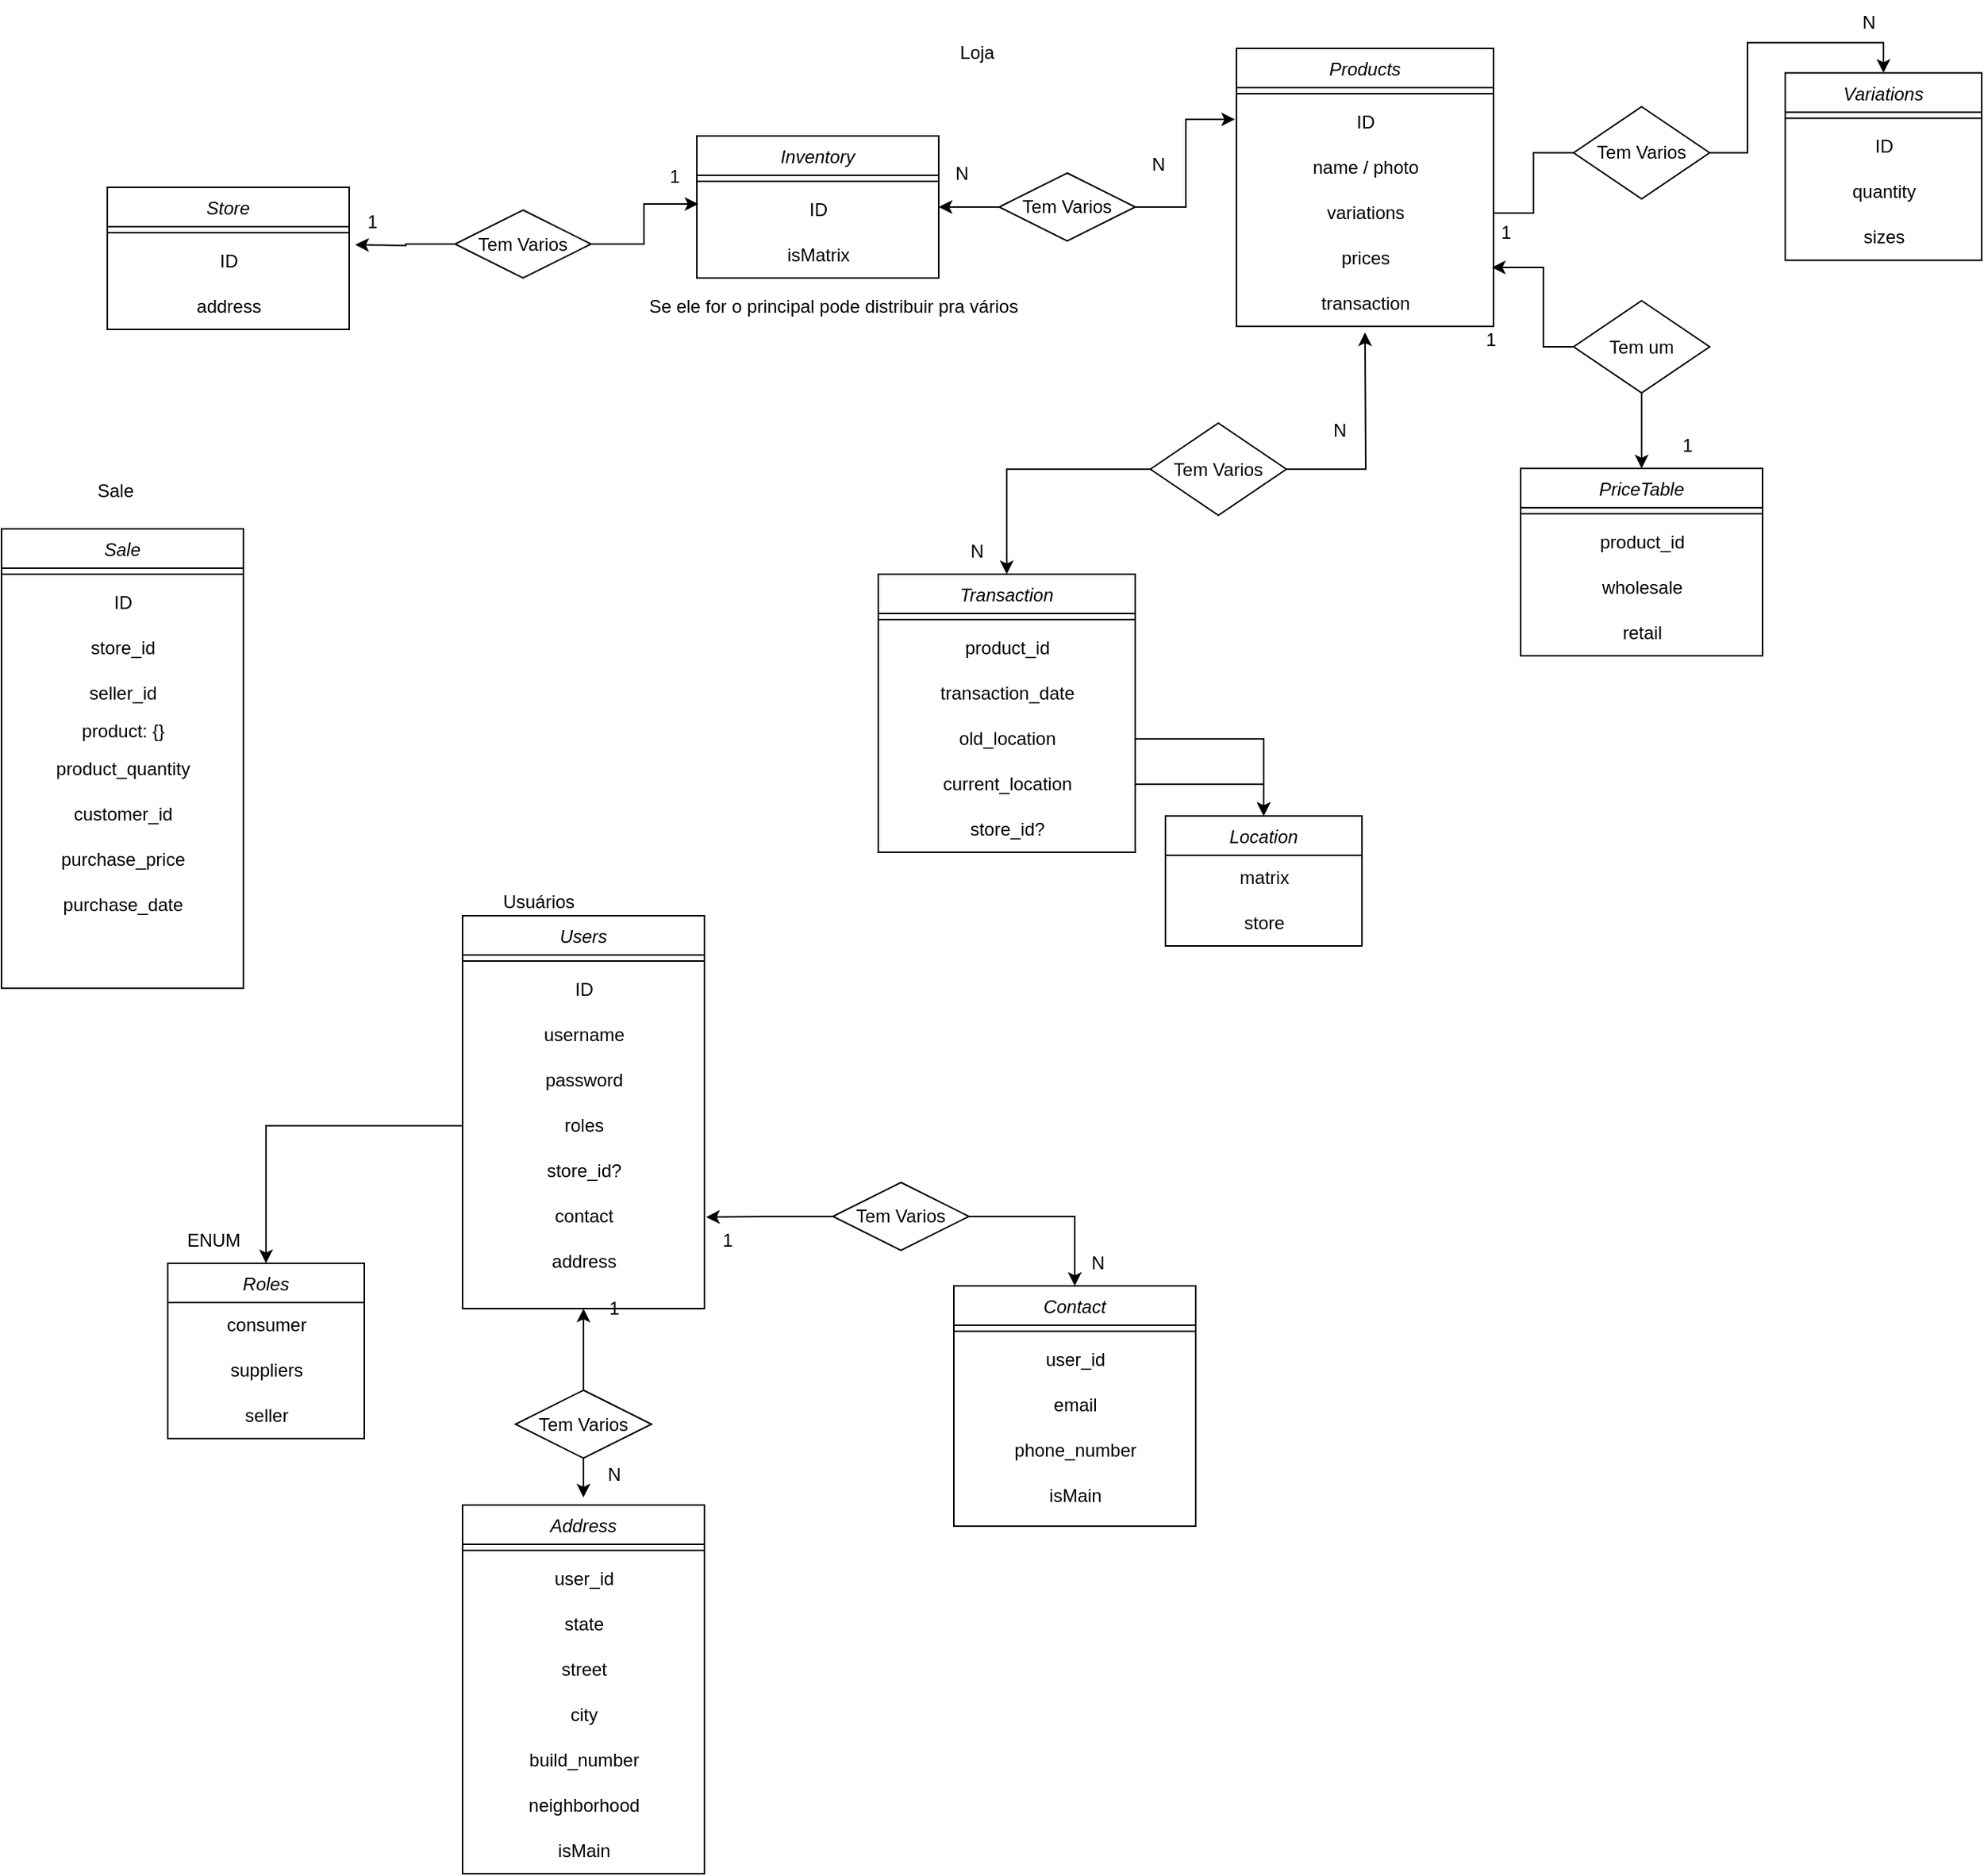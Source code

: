 <mxfile>
    <diagram id="C5RBs43oDa-KdzZeNtuy" name="Page-1">
        <mxGraphModel dx="2201" dy="1940" grid="1" gridSize="10" guides="1" tooltips="1" connect="1" arrows="1" fold="1" page="1" pageScale="1" pageWidth="827" pageHeight="1169" math="0" shadow="0">
            <root>
                <mxCell id="WIyWlLk6GJQsqaUBKTNV-0"/>
                <mxCell id="WIyWlLk6GJQsqaUBKTNV-1" parent="WIyWlLk6GJQsqaUBKTNV-0"/>
                <mxCell id="zkfFHV4jXpPFQw0GAbJ--0" value="Inventory" style="swimlane;fontStyle=2;align=center;verticalAlign=top;childLayout=stackLayout;horizontal=1;startSize=26;horizontalStack=0;resizeParent=1;resizeLast=0;collapsible=1;marginBottom=0;rounded=0;shadow=0;strokeWidth=1;" parent="WIyWlLk6GJQsqaUBKTNV-1" vertex="1">
                    <mxGeometry x="10" y="10" width="160" height="94" as="geometry">
                        <mxRectangle x="230" y="140" width="160" height="26" as="alternateBounds"/>
                    </mxGeometry>
                </mxCell>
                <mxCell id="zkfFHV4jXpPFQw0GAbJ--4" value="" style="line;html=1;strokeWidth=1;align=left;verticalAlign=middle;spacingTop=-1;spacingLeft=3;spacingRight=3;rotatable=0;labelPosition=right;points=[];portConstraint=eastwest;" parent="zkfFHV4jXpPFQw0GAbJ--0" vertex="1">
                    <mxGeometry y="26" width="160" height="8" as="geometry"/>
                </mxCell>
                <mxCell id="y4ZcWmP_9i4Qwm3ODVSD-3" value="ID" style="text;html=1;align=center;verticalAlign=middle;resizable=0;points=[];autosize=1;strokeColor=none;fillColor=none;" parent="zkfFHV4jXpPFQw0GAbJ--0" vertex="1">
                    <mxGeometry y="34" width="160" height="30" as="geometry"/>
                </mxCell>
                <mxCell id="y4ZcWmP_9i4Qwm3ODVSD-5" value="isMatrix" style="text;html=1;align=center;verticalAlign=middle;resizable=0;points=[];autosize=1;strokeColor=none;fillColor=none;" parent="zkfFHV4jXpPFQw0GAbJ--0" vertex="1">
                    <mxGeometry y="64" width="160" height="30" as="geometry"/>
                </mxCell>
                <mxCell id="y4ZcWmP_9i4Qwm3ODVSD-25" style="edgeStyle=orthogonalEdgeStyle;rounded=0;orthogonalLoop=1;jettySize=auto;html=1;entryX=1;entryY=0.433;entryDx=0;entryDy=0;entryPerimeter=0;" parent="WIyWlLk6GJQsqaUBKTNV-1" source="y4ZcWmP_9i4Qwm3ODVSD-23" target="y4ZcWmP_9i4Qwm3ODVSD-3" edge="1">
                    <mxGeometry relative="1" as="geometry"/>
                </mxCell>
                <mxCell id="y4ZcWmP_9i4Qwm3ODVSD-31" style="edgeStyle=orthogonalEdgeStyle;rounded=0;orthogonalLoop=1;jettySize=auto;html=1;entryX=-0.006;entryY=0.433;entryDx=0;entryDy=0;entryPerimeter=0;" parent="WIyWlLk6GJQsqaUBKTNV-1" source="y4ZcWmP_9i4Qwm3ODVSD-23" target="y4ZcWmP_9i4Qwm3ODVSD-28" edge="1">
                    <mxGeometry relative="1" as="geometry"/>
                </mxCell>
                <mxCell id="y4ZcWmP_9i4Qwm3ODVSD-23" value="Tem Varios" style="rhombus;whiteSpace=wrap;html=1;" parent="WIyWlLk6GJQsqaUBKTNV-1" vertex="1">
                    <mxGeometry x="210" y="34.5" width="90" height="45" as="geometry"/>
                </mxCell>
                <mxCell id="y4ZcWmP_9i4Qwm3ODVSD-26" value="Products&#10;" style="swimlane;fontStyle=2;align=center;verticalAlign=top;childLayout=stackLayout;horizontal=1;startSize=26;horizontalStack=0;resizeParent=1;resizeLast=0;collapsible=1;marginBottom=0;rounded=0;shadow=0;strokeWidth=1;" parent="WIyWlLk6GJQsqaUBKTNV-1" vertex="1">
                    <mxGeometry x="367" y="-48" width="170" height="184" as="geometry">
                        <mxRectangle x="230" y="140" width="160" height="26" as="alternateBounds"/>
                    </mxGeometry>
                </mxCell>
                <mxCell id="y4ZcWmP_9i4Qwm3ODVSD-27" value="" style="line;html=1;strokeWidth=1;align=left;verticalAlign=middle;spacingTop=-1;spacingLeft=3;spacingRight=3;rotatable=0;labelPosition=right;points=[];portConstraint=eastwest;" parent="y4ZcWmP_9i4Qwm3ODVSD-26" vertex="1">
                    <mxGeometry y="26" width="170" height="8" as="geometry"/>
                </mxCell>
                <mxCell id="y4ZcWmP_9i4Qwm3ODVSD-28" value="ID" style="text;html=1;align=center;verticalAlign=middle;resizable=0;points=[];autosize=1;strokeColor=none;fillColor=none;" parent="y4ZcWmP_9i4Qwm3ODVSD-26" vertex="1">
                    <mxGeometry y="34" width="170" height="30" as="geometry"/>
                </mxCell>
                <mxCell id="y4ZcWmP_9i4Qwm3ODVSD-217" value="name / photo" style="text;html=1;align=center;verticalAlign=middle;resizable=0;points=[];autosize=1;strokeColor=none;fillColor=none;" parent="y4ZcWmP_9i4Qwm3ODVSD-26" vertex="1">
                    <mxGeometry y="64" width="170" height="30" as="geometry"/>
                </mxCell>
                <mxCell id="y4ZcWmP_9i4Qwm3ODVSD-136" value="variations" style="text;html=1;align=center;verticalAlign=middle;resizable=0;points=[];autosize=1;strokeColor=none;fillColor=none;" parent="y4ZcWmP_9i4Qwm3ODVSD-26" vertex="1">
                    <mxGeometry y="94" width="170" height="30" as="geometry"/>
                </mxCell>
                <mxCell id="y4ZcWmP_9i4Qwm3ODVSD-124" value="prices" style="text;html=1;align=center;verticalAlign=middle;resizable=0;points=[];autosize=1;strokeColor=none;fillColor=none;" parent="y4ZcWmP_9i4Qwm3ODVSD-26" vertex="1">
                    <mxGeometry y="124" width="170" height="30" as="geometry"/>
                </mxCell>
                <mxCell id="y4ZcWmP_9i4Qwm3ODVSD-209" value="transaction" style="text;html=1;align=center;verticalAlign=middle;resizable=0;points=[];autosize=1;strokeColor=none;fillColor=none;" parent="y4ZcWmP_9i4Qwm3ODVSD-26" vertex="1">
                    <mxGeometry y="154" width="170" height="30" as="geometry"/>
                </mxCell>
                <mxCell id="y4ZcWmP_9i4Qwm3ODVSD-34" value="N" style="text;html=1;align=center;verticalAlign=middle;resizable=0;points=[];autosize=1;strokeColor=none;fillColor=none;" parent="WIyWlLk6GJQsqaUBKTNV-1" vertex="1">
                    <mxGeometry x="170" y="20" width="30" height="30" as="geometry"/>
                </mxCell>
                <mxCell id="y4ZcWmP_9i4Qwm3ODVSD-35" value="N" style="text;html=1;align=center;verticalAlign=middle;resizable=0;points=[];autosize=1;strokeColor=none;fillColor=none;" parent="WIyWlLk6GJQsqaUBKTNV-1" vertex="1">
                    <mxGeometry x="300" y="14" width="30" height="30" as="geometry"/>
                </mxCell>
                <mxCell id="y4ZcWmP_9i4Qwm3ODVSD-37" value="Users" style="swimlane;fontStyle=2;align=center;verticalAlign=top;childLayout=stackLayout;horizontal=1;startSize=26;horizontalStack=0;resizeParent=1;resizeLast=0;collapsible=1;marginBottom=0;rounded=0;shadow=0;strokeWidth=1;" parent="WIyWlLk6GJQsqaUBKTNV-1" vertex="1">
                    <mxGeometry x="-145" y="526" width="160" height="260" as="geometry">
                        <mxRectangle x="230" y="140" width="160" height="26" as="alternateBounds"/>
                    </mxGeometry>
                </mxCell>
                <mxCell id="y4ZcWmP_9i4Qwm3ODVSD-38" value="" style="line;html=1;strokeWidth=1;align=left;verticalAlign=middle;spacingTop=-1;spacingLeft=3;spacingRight=3;rotatable=0;labelPosition=right;points=[];portConstraint=eastwest;" parent="y4ZcWmP_9i4Qwm3ODVSD-37" vertex="1">
                    <mxGeometry y="26" width="160" height="8" as="geometry"/>
                </mxCell>
                <mxCell id="ZL4ar5tYHBufmJx2ZnEz-0" value="ID" style="text;html=1;align=center;verticalAlign=middle;resizable=0;points=[];autosize=1;strokeColor=none;fillColor=none;" parent="y4ZcWmP_9i4Qwm3ODVSD-37" vertex="1">
                    <mxGeometry y="34" width="160" height="30" as="geometry"/>
                </mxCell>
                <mxCell id="ZL4ar5tYHBufmJx2ZnEz-2" value="username" style="text;html=1;align=center;verticalAlign=middle;resizable=0;points=[];autosize=1;strokeColor=none;fillColor=none;" parent="y4ZcWmP_9i4Qwm3ODVSD-37" vertex="1">
                    <mxGeometry y="64" width="160" height="30" as="geometry"/>
                </mxCell>
                <mxCell id="y4ZcWmP_9i4Qwm3ODVSD-39" value="password" style="text;html=1;align=center;verticalAlign=middle;resizable=0;points=[];autosize=1;strokeColor=none;fillColor=none;" parent="y4ZcWmP_9i4Qwm3ODVSD-37" vertex="1">
                    <mxGeometry y="94" width="160" height="30" as="geometry"/>
                </mxCell>
                <mxCell id="y4ZcWmP_9i4Qwm3ODVSD-40" value="roles" style="text;html=1;align=center;verticalAlign=middle;resizable=0;points=[];autosize=1;strokeColor=none;fillColor=none;" parent="y4ZcWmP_9i4Qwm3ODVSD-37" vertex="1">
                    <mxGeometry y="124" width="160" height="30" as="geometry"/>
                </mxCell>
                <mxCell id="y4ZcWmP_9i4Qwm3ODVSD-105" value="store_id?" style="text;html=1;align=center;verticalAlign=middle;resizable=0;points=[];autosize=1;strokeColor=none;fillColor=none;" parent="y4ZcWmP_9i4Qwm3ODVSD-37" vertex="1">
                    <mxGeometry y="154" width="160" height="30" as="geometry"/>
                </mxCell>
                <mxCell id="y4ZcWmP_9i4Qwm3ODVSD-42" value="contact" style="text;html=1;align=center;verticalAlign=middle;resizable=0;points=[];autosize=1;strokeColor=none;fillColor=none;" parent="y4ZcWmP_9i4Qwm3ODVSD-37" vertex="1">
                    <mxGeometry y="184" width="160" height="30" as="geometry"/>
                </mxCell>
                <mxCell id="y4ZcWmP_9i4Qwm3ODVSD-52" value="address" style="text;html=1;align=center;verticalAlign=middle;resizable=0;points=[];autosize=1;strokeColor=none;fillColor=none;" parent="y4ZcWmP_9i4Qwm3ODVSD-37" vertex="1">
                    <mxGeometry y="214" width="160" height="30" as="geometry"/>
                </mxCell>
                <mxCell id="y4ZcWmP_9i4Qwm3ODVSD-43" value="Roles" style="swimlane;fontStyle=2;align=center;verticalAlign=top;childLayout=stackLayout;horizontal=1;startSize=26;horizontalStack=0;resizeParent=1;resizeLast=0;collapsible=1;marginBottom=0;rounded=0;shadow=0;strokeWidth=1;" parent="WIyWlLk6GJQsqaUBKTNV-1" vertex="1">
                    <mxGeometry x="-340" y="756" width="130" height="116" as="geometry">
                        <mxRectangle x="230" y="140" width="160" height="26" as="alternateBounds"/>
                    </mxGeometry>
                </mxCell>
                <mxCell id="y4ZcWmP_9i4Qwm3ODVSD-46" value="consumer" style="text;html=1;align=center;verticalAlign=middle;resizable=0;points=[];autosize=1;strokeColor=none;fillColor=none;" parent="y4ZcWmP_9i4Qwm3ODVSD-43" vertex="1">
                    <mxGeometry y="26" width="130" height="30" as="geometry"/>
                </mxCell>
                <mxCell id="y4ZcWmP_9i4Qwm3ODVSD-51" value="suppliers" style="text;html=1;align=center;verticalAlign=middle;resizable=0;points=[];autosize=1;strokeColor=none;fillColor=none;" parent="y4ZcWmP_9i4Qwm3ODVSD-43" vertex="1">
                    <mxGeometry y="56" width="130" height="30" as="geometry"/>
                </mxCell>
                <mxCell id="y4ZcWmP_9i4Qwm3ODVSD-47" value="seller" style="text;html=1;align=center;verticalAlign=middle;resizable=0;points=[];autosize=1;strokeColor=none;fillColor=none;" parent="y4ZcWmP_9i4Qwm3ODVSD-43" vertex="1">
                    <mxGeometry y="86" width="130" height="30" as="geometry"/>
                </mxCell>
                <mxCell id="y4ZcWmP_9i4Qwm3ODVSD-48" style="edgeStyle=orthogonalEdgeStyle;rounded=0;orthogonalLoop=1;jettySize=auto;html=1;entryX=0.5;entryY=0;entryDx=0;entryDy=0;" parent="WIyWlLk6GJQsqaUBKTNV-1" source="y4ZcWmP_9i4Qwm3ODVSD-40" target="y4ZcWmP_9i4Qwm3ODVSD-43" edge="1">
                    <mxGeometry relative="1" as="geometry"/>
                </mxCell>
                <mxCell id="y4ZcWmP_9i4Qwm3ODVSD-53" value="Contact" style="swimlane;fontStyle=2;align=center;verticalAlign=top;childLayout=stackLayout;horizontal=1;startSize=26;horizontalStack=0;resizeParent=1;resizeLast=0;collapsible=1;marginBottom=0;rounded=0;shadow=0;strokeWidth=1;" parent="WIyWlLk6GJQsqaUBKTNV-1" vertex="1">
                    <mxGeometry x="180" y="771" width="160" height="159" as="geometry">
                        <mxRectangle x="230" y="140" width="160" height="26" as="alternateBounds"/>
                    </mxGeometry>
                </mxCell>
                <mxCell id="y4ZcWmP_9i4Qwm3ODVSD-54" value="" style="line;html=1;strokeWidth=1;align=left;verticalAlign=middle;spacingTop=-1;spacingLeft=3;spacingRight=3;rotatable=0;labelPosition=right;points=[];portConstraint=eastwest;" parent="y4ZcWmP_9i4Qwm3ODVSD-53" vertex="1">
                    <mxGeometry y="26" width="160" height="8" as="geometry"/>
                </mxCell>
                <mxCell id="ZL4ar5tYHBufmJx2ZnEz-4" value="user_id" style="text;html=1;align=center;verticalAlign=middle;resizable=0;points=[];autosize=1;strokeColor=none;fillColor=none;" parent="y4ZcWmP_9i4Qwm3ODVSD-53" vertex="1">
                    <mxGeometry y="34" width="160" height="30" as="geometry"/>
                </mxCell>
                <mxCell id="y4ZcWmP_9i4Qwm3ODVSD-56" value="email" style="text;html=1;align=center;verticalAlign=middle;resizable=0;points=[];autosize=1;strokeColor=none;fillColor=none;" parent="y4ZcWmP_9i4Qwm3ODVSD-53" vertex="1">
                    <mxGeometry y="64" width="160" height="30" as="geometry"/>
                </mxCell>
                <mxCell id="y4ZcWmP_9i4Qwm3ODVSD-55" value="phone_number" style="text;html=1;align=center;verticalAlign=middle;resizable=0;points=[];autosize=1;strokeColor=none;fillColor=none;" parent="y4ZcWmP_9i4Qwm3ODVSD-53" vertex="1">
                    <mxGeometry y="94" width="160" height="30" as="geometry"/>
                </mxCell>
                <mxCell id="y4ZcWmP_9i4Qwm3ODVSD-112" value="isMain" style="text;html=1;align=center;verticalAlign=middle;resizable=0;points=[];autosize=1;strokeColor=none;fillColor=none;" parent="y4ZcWmP_9i4Qwm3ODVSD-53" vertex="1">
                    <mxGeometry y="124" width="160" height="30" as="geometry"/>
                </mxCell>
                <mxCell id="y4ZcWmP_9i4Qwm3ODVSD-61" style="edgeStyle=orthogonalEdgeStyle;rounded=0;orthogonalLoop=1;jettySize=auto;html=1;entryX=0.5;entryY=0;entryDx=0;entryDy=0;" parent="WIyWlLk6GJQsqaUBKTNV-1" source="y4ZcWmP_9i4Qwm3ODVSD-60" target="y4ZcWmP_9i4Qwm3ODVSD-53" edge="1">
                    <mxGeometry relative="1" as="geometry">
                        <Array as="points">
                            <mxPoint x="260" y="725"/>
                        </Array>
                    </mxGeometry>
                </mxCell>
                <mxCell id="y4ZcWmP_9i4Qwm3ODVSD-65" style="edgeStyle=orthogonalEdgeStyle;rounded=0;orthogonalLoop=1;jettySize=auto;html=1;entryX=1.007;entryY=0.517;entryDx=0;entryDy=0;entryPerimeter=0;" parent="WIyWlLk6GJQsqaUBKTNV-1" source="y4ZcWmP_9i4Qwm3ODVSD-60" target="y4ZcWmP_9i4Qwm3ODVSD-42" edge="1">
                    <mxGeometry relative="1" as="geometry"/>
                </mxCell>
                <mxCell id="y4ZcWmP_9i4Qwm3ODVSD-60" value="Tem Varios" style="rhombus;whiteSpace=wrap;html=1;" parent="WIyWlLk6GJQsqaUBKTNV-1" vertex="1">
                    <mxGeometry x="100" y="702.5" width="90" height="45" as="geometry"/>
                </mxCell>
                <mxCell id="y4ZcWmP_9i4Qwm3ODVSD-62" value="1" style="text;html=1;align=center;verticalAlign=middle;resizable=0;points=[];autosize=1;strokeColor=none;fillColor=none;" parent="WIyWlLk6GJQsqaUBKTNV-1" vertex="1">
                    <mxGeometry x="15" y="726" width="30" height="30" as="geometry"/>
                </mxCell>
                <mxCell id="y4ZcWmP_9i4Qwm3ODVSD-63" value="N" style="text;html=1;align=center;verticalAlign=middle;resizable=0;points=[];autosize=1;strokeColor=none;fillColor=none;" parent="WIyWlLk6GJQsqaUBKTNV-1" vertex="1">
                    <mxGeometry x="260" y="741" width="30" height="30" as="geometry"/>
                </mxCell>
                <mxCell id="y4ZcWmP_9i4Qwm3ODVSD-66" value="Address" style="swimlane;fontStyle=2;align=center;verticalAlign=top;childLayout=stackLayout;horizontal=1;startSize=26;horizontalStack=0;resizeParent=1;resizeLast=0;collapsible=1;marginBottom=0;rounded=0;shadow=0;strokeWidth=1;" parent="WIyWlLk6GJQsqaUBKTNV-1" vertex="1">
                    <mxGeometry x="-145" y="916" width="160" height="244" as="geometry">
                        <mxRectangle x="230" y="140" width="160" height="26" as="alternateBounds"/>
                    </mxGeometry>
                </mxCell>
                <mxCell id="y4ZcWmP_9i4Qwm3ODVSD-67" value="" style="line;html=1;strokeWidth=1;align=left;verticalAlign=middle;spacingTop=-1;spacingLeft=3;spacingRight=3;rotatable=0;labelPosition=right;points=[];portConstraint=eastwest;" parent="y4ZcWmP_9i4Qwm3ODVSD-66" vertex="1">
                    <mxGeometry y="26" width="160" height="8" as="geometry"/>
                </mxCell>
                <mxCell id="ZL4ar5tYHBufmJx2ZnEz-6" value="user_id" style="text;html=1;align=center;verticalAlign=middle;resizable=0;points=[];autosize=1;strokeColor=none;fillColor=none;" parent="y4ZcWmP_9i4Qwm3ODVSD-66" vertex="1">
                    <mxGeometry y="34" width="160" height="30" as="geometry"/>
                </mxCell>
                <mxCell id="y4ZcWmP_9i4Qwm3ODVSD-68" value="state" style="text;html=1;align=center;verticalAlign=middle;resizable=0;points=[];autosize=1;strokeColor=none;fillColor=none;" parent="y4ZcWmP_9i4Qwm3ODVSD-66" vertex="1">
                    <mxGeometry y="64" width="160" height="30" as="geometry"/>
                </mxCell>
                <mxCell id="y4ZcWmP_9i4Qwm3ODVSD-69" value="street" style="text;html=1;align=center;verticalAlign=middle;resizable=0;points=[];autosize=1;strokeColor=none;fillColor=none;" parent="y4ZcWmP_9i4Qwm3ODVSD-66" vertex="1">
                    <mxGeometry y="94" width="160" height="30" as="geometry"/>
                </mxCell>
                <mxCell id="y4ZcWmP_9i4Qwm3ODVSD-101" value="city" style="text;html=1;align=center;verticalAlign=middle;resizable=0;points=[];autosize=1;strokeColor=none;fillColor=none;" parent="y4ZcWmP_9i4Qwm3ODVSD-66" vertex="1">
                    <mxGeometry y="124" width="160" height="30" as="geometry"/>
                </mxCell>
                <mxCell id="y4ZcWmP_9i4Qwm3ODVSD-99" value="build_number" style="text;html=1;align=center;verticalAlign=middle;resizable=0;points=[];autosize=1;strokeColor=none;fillColor=none;" parent="y4ZcWmP_9i4Qwm3ODVSD-66" vertex="1">
                    <mxGeometry y="154" width="160" height="30" as="geometry"/>
                </mxCell>
                <mxCell id="y4ZcWmP_9i4Qwm3ODVSD-100" value="neighborhood" style="text;html=1;align=center;verticalAlign=middle;resizable=0;points=[];autosize=1;strokeColor=none;fillColor=none;" parent="y4ZcWmP_9i4Qwm3ODVSD-66" vertex="1">
                    <mxGeometry y="184" width="160" height="30" as="geometry"/>
                </mxCell>
                <mxCell id="y4ZcWmP_9i4Qwm3ODVSD-113" value="isMain" style="text;html=1;align=center;verticalAlign=middle;resizable=0;points=[];autosize=1;strokeColor=none;fillColor=none;" parent="y4ZcWmP_9i4Qwm3ODVSD-66" vertex="1">
                    <mxGeometry y="214" width="160" height="30" as="geometry"/>
                </mxCell>
                <mxCell id="y4ZcWmP_9i4Qwm3ODVSD-73" style="edgeStyle=orthogonalEdgeStyle;rounded=0;orthogonalLoop=1;jettySize=auto;html=1;exitX=0.5;exitY=1;exitDx=0;exitDy=0;entryX=0.5;entryY=0;entryDx=0;entryDy=0;" parent="WIyWlLk6GJQsqaUBKTNV-1" source="y4ZcWmP_9i4Qwm3ODVSD-71" edge="1">
                    <mxGeometry relative="1" as="geometry">
                        <mxPoint x="-65" y="911" as="targetPoint"/>
                    </mxGeometry>
                </mxCell>
                <mxCell id="y4ZcWmP_9i4Qwm3ODVSD-107" style="edgeStyle=orthogonalEdgeStyle;rounded=0;orthogonalLoop=1;jettySize=auto;html=1;exitX=0.5;exitY=0;exitDx=0;exitDy=0;entryX=0.5;entryY=1;entryDx=0;entryDy=0;" parent="WIyWlLk6GJQsqaUBKTNV-1" source="y4ZcWmP_9i4Qwm3ODVSD-71" target="y4ZcWmP_9i4Qwm3ODVSD-37" edge="1">
                    <mxGeometry relative="1" as="geometry"/>
                </mxCell>
                <mxCell id="y4ZcWmP_9i4Qwm3ODVSD-71" value="Tem Varios" style="rhombus;whiteSpace=wrap;html=1;" parent="WIyWlLk6GJQsqaUBKTNV-1" vertex="1">
                    <mxGeometry x="-110" y="840" width="90" height="45" as="geometry"/>
                </mxCell>
                <mxCell id="y4ZcWmP_9i4Qwm3ODVSD-75" value="ENUM" style="text;html=1;align=center;verticalAlign=middle;resizable=0;points=[];autosize=1;strokeColor=none;fillColor=none;" parent="WIyWlLk6GJQsqaUBKTNV-1" vertex="1">
                    <mxGeometry x="-340" y="726" width="60" height="30" as="geometry"/>
                </mxCell>
                <mxCell id="y4ZcWmP_9i4Qwm3ODVSD-85" value="Store" style="swimlane;fontStyle=2;align=center;verticalAlign=top;childLayout=stackLayout;horizontal=1;startSize=26;horizontalStack=0;resizeParent=1;resizeLast=0;collapsible=1;marginBottom=0;rounded=0;shadow=0;strokeWidth=1;" parent="WIyWlLk6GJQsqaUBKTNV-1" vertex="1">
                    <mxGeometry x="-380" y="44" width="160" height="94" as="geometry">
                        <mxRectangle x="230" y="140" width="160" height="26" as="alternateBounds"/>
                    </mxGeometry>
                </mxCell>
                <mxCell id="y4ZcWmP_9i4Qwm3ODVSD-86" value="" style="line;html=1;strokeWidth=1;align=left;verticalAlign=middle;spacingTop=-1;spacingLeft=3;spacingRight=3;rotatable=0;labelPosition=right;points=[];portConstraint=eastwest;" parent="y4ZcWmP_9i4Qwm3ODVSD-85" vertex="1">
                    <mxGeometry y="26" width="160" height="8" as="geometry"/>
                </mxCell>
                <mxCell id="y4ZcWmP_9i4Qwm3ODVSD-87" value="ID" style="text;html=1;align=center;verticalAlign=middle;resizable=0;points=[];autosize=1;strokeColor=none;fillColor=none;" parent="y4ZcWmP_9i4Qwm3ODVSD-85" vertex="1">
                    <mxGeometry y="34" width="160" height="30" as="geometry"/>
                </mxCell>
                <mxCell id="y4ZcWmP_9i4Qwm3ODVSD-98" value="address" style="text;html=1;align=center;verticalAlign=middle;resizable=0;points=[];autosize=1;strokeColor=none;fillColor=none;" parent="y4ZcWmP_9i4Qwm3ODVSD-85" vertex="1">
                    <mxGeometry y="64" width="160" height="30" as="geometry"/>
                </mxCell>
                <mxCell id="y4ZcWmP_9i4Qwm3ODVSD-91" style="edgeStyle=orthogonalEdgeStyle;rounded=0;orthogonalLoop=1;jettySize=auto;html=1;exitX=1;exitY=0.5;exitDx=0;exitDy=0;entryX=0.006;entryY=0.367;entryDx=0;entryDy=0;entryPerimeter=0;" parent="WIyWlLk6GJQsqaUBKTNV-1" source="y4ZcWmP_9i4Qwm3ODVSD-90" target="y4ZcWmP_9i4Qwm3ODVSD-3" edge="1">
                    <mxGeometry relative="1" as="geometry"/>
                </mxCell>
                <mxCell id="y4ZcWmP_9i4Qwm3ODVSD-94" style="edgeStyle=orthogonalEdgeStyle;rounded=0;orthogonalLoop=1;jettySize=auto;html=1;exitX=0;exitY=0.5;exitDx=0;exitDy=0;entryX=1.025;entryY=-0.067;entryDx=0;entryDy=0;entryPerimeter=0;" parent="WIyWlLk6GJQsqaUBKTNV-1" source="y4ZcWmP_9i4Qwm3ODVSD-90" edge="1">
                    <mxGeometry relative="1" as="geometry">
                        <mxPoint x="-216" y="81.99" as="targetPoint"/>
                    </mxGeometry>
                </mxCell>
                <mxCell id="y4ZcWmP_9i4Qwm3ODVSD-90" value="Tem Varios" style="rhombus;whiteSpace=wrap;html=1;" parent="WIyWlLk6GJQsqaUBKTNV-1" vertex="1">
                    <mxGeometry x="-150" y="59" width="90" height="45" as="geometry"/>
                </mxCell>
                <mxCell id="y4ZcWmP_9i4Qwm3ODVSD-95" value="1" style="text;html=1;align=center;verticalAlign=middle;resizable=0;points=[];autosize=1;strokeColor=none;fillColor=none;" parent="WIyWlLk6GJQsqaUBKTNV-1" vertex="1">
                    <mxGeometry x="-220" y="51.5" width="30" height="30" as="geometry"/>
                </mxCell>
                <mxCell id="y4ZcWmP_9i4Qwm3ODVSD-96" value="1" style="text;html=1;align=center;verticalAlign=middle;resizable=0;points=[];autosize=1;strokeColor=none;fillColor=none;" parent="WIyWlLk6GJQsqaUBKTNV-1" vertex="1">
                    <mxGeometry x="-20" y="21.5" width="30" height="30" as="geometry"/>
                </mxCell>
                <mxCell id="y4ZcWmP_9i4Qwm3ODVSD-102" value="N" style="text;html=1;align=center;verticalAlign=middle;resizable=0;points=[];autosize=1;strokeColor=none;fillColor=none;" parent="WIyWlLk6GJQsqaUBKTNV-1" vertex="1">
                    <mxGeometry x="-60" y="881" width="30" height="30" as="geometry"/>
                </mxCell>
                <mxCell id="y4ZcWmP_9i4Qwm3ODVSD-103" value="1" style="text;html=1;align=center;verticalAlign=middle;resizable=0;points=[];autosize=1;strokeColor=none;fillColor=none;" parent="WIyWlLk6GJQsqaUBKTNV-1" vertex="1">
                    <mxGeometry x="-60" y="771" width="30" height="30" as="geometry"/>
                </mxCell>
                <mxCell id="y4ZcWmP_9i4Qwm3ODVSD-104" value="Se ele for o principal pode distribuir pra vários" style="text;html=1;align=center;verticalAlign=middle;resizable=0;points=[];autosize=1;strokeColor=none;fillColor=none;" parent="WIyWlLk6GJQsqaUBKTNV-1" vertex="1">
                    <mxGeometry x="-35" y="108" width="270" height="30" as="geometry"/>
                </mxCell>
                <mxCell id="y4ZcWmP_9i4Qwm3ODVSD-114" value="PriceTable" style="swimlane;fontStyle=2;align=center;verticalAlign=top;childLayout=stackLayout;horizontal=1;startSize=26;horizontalStack=0;resizeParent=1;resizeLast=0;collapsible=1;marginBottom=0;rounded=0;shadow=0;strokeWidth=1;" parent="WIyWlLk6GJQsqaUBKTNV-1" vertex="1">
                    <mxGeometry x="555" y="230" width="160" height="124" as="geometry">
                        <mxRectangle x="230" y="140" width="160" height="26" as="alternateBounds"/>
                    </mxGeometry>
                </mxCell>
                <mxCell id="y4ZcWmP_9i4Qwm3ODVSD-115" value="" style="line;html=1;strokeWidth=1;align=left;verticalAlign=middle;spacingTop=-1;spacingLeft=3;spacingRight=3;rotatable=0;labelPosition=right;points=[];portConstraint=eastwest;" parent="y4ZcWmP_9i4Qwm3ODVSD-114" vertex="1">
                    <mxGeometry y="26" width="160" height="8" as="geometry"/>
                </mxCell>
                <mxCell id="y4ZcWmP_9i4Qwm3ODVSD-116" value="product_id" style="text;html=1;align=center;verticalAlign=middle;resizable=0;points=[];autosize=1;strokeColor=none;fillColor=none;" parent="y4ZcWmP_9i4Qwm3ODVSD-114" vertex="1">
                    <mxGeometry y="34" width="160" height="30" as="geometry"/>
                </mxCell>
                <mxCell id="y4ZcWmP_9i4Qwm3ODVSD-117" value="wholesale" style="text;html=1;align=center;verticalAlign=middle;resizable=0;points=[];autosize=1;strokeColor=none;fillColor=none;" parent="y4ZcWmP_9i4Qwm3ODVSD-114" vertex="1">
                    <mxGeometry y="64" width="160" height="30" as="geometry"/>
                </mxCell>
                <mxCell id="y4ZcWmP_9i4Qwm3ODVSD-118" value="retail" style="text;html=1;align=center;verticalAlign=middle;resizable=0;points=[];autosize=1;strokeColor=none;fillColor=none;" parent="y4ZcWmP_9i4Qwm3ODVSD-114" vertex="1">
                    <mxGeometry y="94" width="160" height="30" as="geometry"/>
                </mxCell>
                <mxCell id="y4ZcWmP_9i4Qwm3ODVSD-128" style="edgeStyle=orthogonalEdgeStyle;rounded=0;orthogonalLoop=1;jettySize=auto;html=1;exitX=0;exitY=0.5;exitDx=0;exitDy=0;entryX=0.994;entryY=0.7;entryDx=0;entryDy=0;entryPerimeter=0;startArrow=none;startFill=0;endArrow=classic;endFill=1;" parent="WIyWlLk6GJQsqaUBKTNV-1" source="y4ZcWmP_9i4Qwm3ODVSD-125" target="y4ZcWmP_9i4Qwm3ODVSD-124" edge="1">
                    <mxGeometry relative="1" as="geometry">
                        <Array as="points">
                            <mxPoint x="570" y="150"/>
                            <mxPoint x="570" y="97"/>
                        </Array>
                    </mxGeometry>
                </mxCell>
                <mxCell id="y4ZcWmP_9i4Qwm3ODVSD-129" style="edgeStyle=orthogonalEdgeStyle;rounded=0;orthogonalLoop=1;jettySize=auto;html=1;exitX=0.5;exitY=1;exitDx=0;exitDy=0;entryX=0.5;entryY=0;entryDx=0;entryDy=0;startArrow=none;startFill=0;endArrow=classic;endFill=1;" parent="WIyWlLk6GJQsqaUBKTNV-1" source="y4ZcWmP_9i4Qwm3ODVSD-125" target="y4ZcWmP_9i4Qwm3ODVSD-114" edge="1">
                    <mxGeometry relative="1" as="geometry"/>
                </mxCell>
                <mxCell id="y4ZcWmP_9i4Qwm3ODVSD-125" value="Tem um" style="rhombus;whiteSpace=wrap;html=1;" parent="WIyWlLk6GJQsqaUBKTNV-1" vertex="1">
                    <mxGeometry x="590" y="119" width="90" height="61" as="geometry"/>
                </mxCell>
                <mxCell id="y4ZcWmP_9i4Qwm3ODVSD-130" value="1" style="text;html=1;align=center;verticalAlign=middle;resizable=0;points=[];autosize=1;strokeColor=none;fillColor=none;" parent="WIyWlLk6GJQsqaUBKTNV-1" vertex="1">
                    <mxGeometry x="520" y="130" width="30" height="30" as="geometry"/>
                </mxCell>
                <mxCell id="y4ZcWmP_9i4Qwm3ODVSD-131" value="1" style="text;html=1;align=center;verticalAlign=middle;resizable=0;points=[];autosize=1;strokeColor=none;fillColor=none;" parent="WIyWlLk6GJQsqaUBKTNV-1" vertex="1">
                    <mxGeometry x="650" y="200" width="30" height="30" as="geometry"/>
                </mxCell>
                <mxCell id="y4ZcWmP_9i4Qwm3ODVSD-133" value="Usuários" style="text;html=1;align=center;verticalAlign=middle;resizable=0;points=[];autosize=1;strokeColor=none;fillColor=none;" parent="WIyWlLk6GJQsqaUBKTNV-1" vertex="1">
                    <mxGeometry x="-130" y="502" width="70" height="30" as="geometry"/>
                </mxCell>
                <mxCell id="y4ZcWmP_9i4Qwm3ODVSD-134" value="Loja" style="text;html=1;align=center;verticalAlign=middle;resizable=0;points=[];autosize=1;strokeColor=none;fillColor=none;" parent="WIyWlLk6GJQsqaUBKTNV-1" vertex="1">
                    <mxGeometry x="170" y="-60" width="50" height="30" as="geometry"/>
                </mxCell>
                <mxCell id="y4ZcWmP_9i4Qwm3ODVSD-137" value="Variations" style="swimlane;fontStyle=2;align=center;verticalAlign=top;childLayout=stackLayout;horizontal=1;startSize=26;horizontalStack=0;resizeParent=1;resizeLast=0;collapsible=1;marginBottom=0;rounded=0;shadow=0;strokeWidth=1;" parent="WIyWlLk6GJQsqaUBKTNV-1" vertex="1">
                    <mxGeometry x="730" y="-31.75" width="130" height="124" as="geometry">
                        <mxRectangle x="230" y="140" width="160" height="26" as="alternateBounds"/>
                    </mxGeometry>
                </mxCell>
                <mxCell id="y4ZcWmP_9i4Qwm3ODVSD-138" value="" style="line;html=1;strokeWidth=1;align=left;verticalAlign=middle;spacingTop=-1;spacingLeft=3;spacingRight=3;rotatable=0;labelPosition=right;points=[];portConstraint=eastwest;" parent="y4ZcWmP_9i4Qwm3ODVSD-137" vertex="1">
                    <mxGeometry y="26" width="130" height="8" as="geometry"/>
                </mxCell>
                <mxCell id="y4ZcWmP_9i4Qwm3ODVSD-29" value="ID" style="text;html=1;align=center;verticalAlign=middle;resizable=0;points=[];autosize=1;strokeColor=none;fillColor=none;" parent="y4ZcWmP_9i4Qwm3ODVSD-137" vertex="1">
                    <mxGeometry y="34" width="130" height="30" as="geometry"/>
                </mxCell>
                <mxCell id="y4ZcWmP_9i4Qwm3ODVSD-36" value="quantity" style="text;html=1;align=center;verticalAlign=middle;resizable=0;points=[];autosize=1;strokeColor=none;fillColor=none;" parent="y4ZcWmP_9i4Qwm3ODVSD-137" vertex="1">
                    <mxGeometry y="64" width="130" height="30" as="geometry"/>
                </mxCell>
                <mxCell id="y4ZcWmP_9i4Qwm3ODVSD-215" value="sizes" style="text;html=1;align=center;verticalAlign=middle;resizable=0;points=[];autosize=1;strokeColor=none;fillColor=none;" parent="y4ZcWmP_9i4Qwm3ODVSD-137" vertex="1">
                    <mxGeometry y="94" width="130" height="30" as="geometry"/>
                </mxCell>
                <mxCell id="y4ZcWmP_9i4Qwm3ODVSD-142" style="edgeStyle=orthogonalEdgeStyle;rounded=0;orthogonalLoop=1;jettySize=auto;html=1;entryX=0.5;entryY=0;entryDx=0;entryDy=0;startArrow=none;startFill=0;endArrow=classic;endFill=1;" parent="WIyWlLk6GJQsqaUBKTNV-1" source="y4ZcWmP_9i4Qwm3ODVSD-143" target="y4ZcWmP_9i4Qwm3ODVSD-137" edge="1">
                    <mxGeometry relative="1" as="geometry"/>
                </mxCell>
                <mxCell id="y4ZcWmP_9i4Qwm3ODVSD-143" value="Tem Varios" style="rhombus;whiteSpace=wrap;html=1;" parent="WIyWlLk6GJQsqaUBKTNV-1" vertex="1">
                    <mxGeometry x="590" y="-9.38" width="90" height="61" as="geometry"/>
                </mxCell>
                <mxCell id="y4ZcWmP_9i4Qwm3ODVSD-144" value="" style="edgeStyle=orthogonalEdgeStyle;rounded=0;orthogonalLoop=1;jettySize=auto;html=1;entryX=0;entryY=0.5;entryDx=0;entryDy=0;startArrow=none;startFill=0;endArrow=none;endFill=1;" parent="WIyWlLk6GJQsqaUBKTNV-1" source="y4ZcWmP_9i4Qwm3ODVSD-136" target="y4ZcWmP_9i4Qwm3ODVSD-143" edge="1">
                    <mxGeometry relative="1" as="geometry">
                        <mxPoint x="520" y="89" as="sourcePoint"/>
                        <mxPoint x="695" y="-40" as="targetPoint"/>
                    </mxGeometry>
                </mxCell>
                <mxCell id="y4ZcWmP_9i4Qwm3ODVSD-147" value="1" style="text;html=1;align=center;verticalAlign=middle;resizable=0;points=[];autosize=1;strokeColor=none;fillColor=none;" parent="WIyWlLk6GJQsqaUBKTNV-1" vertex="1">
                    <mxGeometry x="530" y="59" width="30" height="30" as="geometry"/>
                </mxCell>
                <mxCell id="y4ZcWmP_9i4Qwm3ODVSD-148" value="N" style="text;html=1;align=center;verticalAlign=middle;resizable=0;points=[];autosize=1;strokeColor=none;fillColor=none;" parent="WIyWlLk6GJQsqaUBKTNV-1" vertex="1">
                    <mxGeometry x="770" y="-80" width="30" height="30" as="geometry"/>
                </mxCell>
                <mxCell id="y4ZcWmP_9i4Qwm3ODVSD-150" value="Sale" style="swimlane;fontStyle=2;align=center;verticalAlign=top;childLayout=stackLayout;horizontal=1;startSize=26;horizontalStack=0;resizeParent=1;resizeLast=0;collapsible=1;marginBottom=0;rounded=0;shadow=0;strokeWidth=1;" parent="WIyWlLk6GJQsqaUBKTNV-1" vertex="1">
                    <mxGeometry x="-450" y="270" width="160" height="304" as="geometry">
                        <mxRectangle x="230" y="140" width="160" height="26" as="alternateBounds"/>
                    </mxGeometry>
                </mxCell>
                <mxCell id="y4ZcWmP_9i4Qwm3ODVSD-151" value="" style="line;html=1;strokeWidth=1;align=left;verticalAlign=middle;spacingTop=-1;spacingLeft=3;spacingRight=3;rotatable=0;labelPosition=right;points=[];portConstraint=eastwest;" parent="y4ZcWmP_9i4Qwm3ODVSD-150" vertex="1">
                    <mxGeometry y="26" width="160" height="8" as="geometry"/>
                </mxCell>
                <mxCell id="y4ZcWmP_9i4Qwm3ODVSD-152" value="ID" style="text;html=1;align=center;verticalAlign=middle;resizable=0;points=[];autosize=1;strokeColor=none;fillColor=none;" parent="y4ZcWmP_9i4Qwm3ODVSD-150" vertex="1">
                    <mxGeometry y="34" width="160" height="30" as="geometry"/>
                </mxCell>
                <mxCell id="y4ZcWmP_9i4Qwm3ODVSD-153" value="store_id" style="text;html=1;align=center;verticalAlign=middle;resizable=0;points=[];autosize=1;strokeColor=none;fillColor=none;" parent="y4ZcWmP_9i4Qwm3ODVSD-150" vertex="1">
                    <mxGeometry y="64" width="160" height="30" as="geometry"/>
                </mxCell>
                <mxCell id="y4ZcWmP_9i4Qwm3ODVSD-154" value="seller_id" style="text;html=1;align=center;verticalAlign=middle;resizable=0;points=[];autosize=1;strokeColor=none;fillColor=none;" parent="y4ZcWmP_9i4Qwm3ODVSD-150" vertex="1">
                    <mxGeometry y="94" width="160" height="30" as="geometry"/>
                </mxCell>
                <mxCell id="y4ZcWmP_9i4Qwm3ODVSD-155" value="product: {}" style="text;html=1;align=center;verticalAlign=middle;resizable=0;points=[];autosize=1;strokeColor=none;fillColor=none;" parent="y4ZcWmP_9i4Qwm3ODVSD-150" vertex="1">
                    <mxGeometry y="124" width="160" height="20" as="geometry"/>
                </mxCell>
                <mxCell id="y4ZcWmP_9i4Qwm3ODVSD-190" value="product_quantity" style="text;html=1;align=center;verticalAlign=middle;resizable=0;points=[];autosize=1;strokeColor=none;fillColor=none;" parent="y4ZcWmP_9i4Qwm3ODVSD-150" vertex="1">
                    <mxGeometry y="144" width="160" height="30" as="geometry"/>
                </mxCell>
                <mxCell id="y4ZcWmP_9i4Qwm3ODVSD-158" value="customer_id" style="text;html=1;align=center;verticalAlign=middle;resizable=0;points=[];autosize=1;strokeColor=none;fillColor=none;" parent="y4ZcWmP_9i4Qwm3ODVSD-150" vertex="1">
                    <mxGeometry y="174" width="160" height="30" as="geometry"/>
                </mxCell>
                <mxCell id="y4ZcWmP_9i4Qwm3ODVSD-156" value="purchase_price" style="text;html=1;align=center;verticalAlign=middle;resizable=0;points=[];autosize=1;strokeColor=none;fillColor=none;" parent="y4ZcWmP_9i4Qwm3ODVSD-150" vertex="1">
                    <mxGeometry y="204" width="160" height="30" as="geometry"/>
                </mxCell>
                <mxCell id="y4ZcWmP_9i4Qwm3ODVSD-157" value="purchase_date" style="text;html=1;align=center;verticalAlign=middle;resizable=0;points=[];autosize=1;strokeColor=none;fillColor=none;" parent="y4ZcWmP_9i4Qwm3ODVSD-150" vertex="1">
                    <mxGeometry y="234" width="160" height="30" as="geometry"/>
                </mxCell>
                <mxCell id="y4ZcWmP_9i4Qwm3ODVSD-193" value="Sale" style="text;html=1;align=center;verticalAlign=middle;resizable=0;points=[];autosize=1;strokeColor=none;fillColor=none;" parent="WIyWlLk6GJQsqaUBKTNV-1" vertex="1">
                    <mxGeometry x="-400" y="230" width="50" height="30" as="geometry"/>
                </mxCell>
                <mxCell id="y4ZcWmP_9i4Qwm3ODVSD-195" value="Transaction" style="swimlane;fontStyle=2;align=center;verticalAlign=top;childLayout=stackLayout;horizontal=1;startSize=26;horizontalStack=0;resizeParent=1;resizeLast=0;collapsible=1;marginBottom=0;rounded=0;shadow=0;strokeWidth=1;" parent="WIyWlLk6GJQsqaUBKTNV-1" vertex="1">
                    <mxGeometry x="130" y="300" width="170" height="184" as="geometry">
                        <mxRectangle x="230" y="140" width="160" height="26" as="alternateBounds"/>
                    </mxGeometry>
                </mxCell>
                <mxCell id="y4ZcWmP_9i4Qwm3ODVSD-196" value="" style="line;html=1;strokeWidth=1;align=left;verticalAlign=middle;spacingTop=-1;spacingLeft=3;spacingRight=3;rotatable=0;labelPosition=right;points=[];portConstraint=eastwest;" parent="y4ZcWmP_9i4Qwm3ODVSD-195" vertex="1">
                    <mxGeometry y="26" width="170" height="8" as="geometry"/>
                </mxCell>
                <mxCell id="y4ZcWmP_9i4Qwm3ODVSD-197" value="product_id" style="text;html=1;align=center;verticalAlign=middle;resizable=0;points=[];autosize=1;strokeColor=none;fillColor=none;" parent="y4ZcWmP_9i4Qwm3ODVSD-195" vertex="1">
                    <mxGeometry y="34" width="170" height="30" as="geometry"/>
                </mxCell>
                <mxCell id="y4ZcWmP_9i4Qwm3ODVSD-199" value="transaction_date" style="text;html=1;align=center;verticalAlign=middle;resizable=0;points=[];autosize=1;strokeColor=none;fillColor=none;" parent="y4ZcWmP_9i4Qwm3ODVSD-195" vertex="1">
                    <mxGeometry y="64" width="170" height="30" as="geometry"/>
                </mxCell>
                <mxCell id="y4ZcWmP_9i4Qwm3ODVSD-218" value="old_location" style="text;html=1;align=center;verticalAlign=middle;resizable=0;points=[];autosize=1;strokeColor=none;fillColor=none;" parent="y4ZcWmP_9i4Qwm3ODVSD-195" vertex="1">
                    <mxGeometry y="94" width="170" height="30" as="geometry"/>
                </mxCell>
                <mxCell id="y4ZcWmP_9i4Qwm3ODVSD-219" value="current_location" style="text;html=1;align=center;verticalAlign=middle;resizable=0;points=[];autosize=1;strokeColor=none;fillColor=none;" parent="y4ZcWmP_9i4Qwm3ODVSD-195" vertex="1">
                    <mxGeometry y="124" width="170" height="30" as="geometry"/>
                </mxCell>
                <mxCell id="y4ZcWmP_9i4Qwm3ODVSD-227" value="store_id?" style="text;html=1;align=center;verticalAlign=middle;resizable=0;points=[];autosize=1;strokeColor=none;fillColor=none;" parent="y4ZcWmP_9i4Qwm3ODVSD-195" vertex="1">
                    <mxGeometry y="154" width="170" height="30" as="geometry"/>
                </mxCell>
                <mxCell id="y4ZcWmP_9i4Qwm3ODVSD-211" style="edgeStyle=orthogonalEdgeStyle;rounded=0;orthogonalLoop=1;jettySize=auto;html=1;startArrow=none;startFill=0;endArrow=classic;endFill=1;" parent="WIyWlLk6GJQsqaUBKTNV-1" source="y4ZcWmP_9i4Qwm3ODVSD-200" edge="1">
                    <mxGeometry relative="1" as="geometry">
                        <mxPoint x="452" y="140" as="targetPoint"/>
                    </mxGeometry>
                </mxCell>
                <mxCell id="y4ZcWmP_9i4Qwm3ODVSD-212" style="edgeStyle=orthogonalEdgeStyle;rounded=0;orthogonalLoop=1;jettySize=auto;html=1;entryX=0.5;entryY=0;entryDx=0;entryDy=0;startArrow=none;startFill=0;endArrow=classic;endFill=1;" parent="WIyWlLk6GJQsqaUBKTNV-1" source="y4ZcWmP_9i4Qwm3ODVSD-200" target="y4ZcWmP_9i4Qwm3ODVSD-195" edge="1">
                    <mxGeometry relative="1" as="geometry"/>
                </mxCell>
                <mxCell id="y4ZcWmP_9i4Qwm3ODVSD-200" value="Tem Varios" style="rhombus;whiteSpace=wrap;html=1;" parent="WIyWlLk6GJQsqaUBKTNV-1" vertex="1">
                    <mxGeometry x="310" y="200" width="90" height="61" as="geometry"/>
                </mxCell>
                <mxCell id="y4ZcWmP_9i4Qwm3ODVSD-213" value="N" style="text;html=1;align=center;verticalAlign=middle;resizable=0;points=[];autosize=1;strokeColor=none;fillColor=none;" parent="WIyWlLk6GJQsqaUBKTNV-1" vertex="1">
                    <mxGeometry x="420" y="190" width="30" height="30" as="geometry"/>
                </mxCell>
                <mxCell id="y4ZcWmP_9i4Qwm3ODVSD-214" value="N" style="text;html=1;align=center;verticalAlign=middle;resizable=0;points=[];autosize=1;strokeColor=none;fillColor=none;" parent="WIyWlLk6GJQsqaUBKTNV-1" vertex="1">
                    <mxGeometry x="180" y="270" width="30" height="30" as="geometry"/>
                </mxCell>
                <mxCell id="y4ZcWmP_9i4Qwm3ODVSD-220" value="Location" style="swimlane;fontStyle=2;align=center;verticalAlign=top;childLayout=stackLayout;horizontal=1;startSize=26;horizontalStack=0;resizeParent=1;resizeLast=0;collapsible=1;marginBottom=0;rounded=0;shadow=0;strokeWidth=1;" parent="WIyWlLk6GJQsqaUBKTNV-1" vertex="1">
                    <mxGeometry x="320" y="460" width="130" height="86" as="geometry">
                        <mxRectangle x="230" y="140" width="160" height="26" as="alternateBounds"/>
                    </mxGeometry>
                </mxCell>
                <mxCell id="y4ZcWmP_9i4Qwm3ODVSD-221" value="matrix" style="text;html=1;align=center;verticalAlign=middle;resizable=0;points=[];autosize=1;strokeColor=none;fillColor=none;" parent="y4ZcWmP_9i4Qwm3ODVSD-220" vertex="1">
                    <mxGeometry y="26" width="130" height="30" as="geometry"/>
                </mxCell>
                <mxCell id="y4ZcWmP_9i4Qwm3ODVSD-222" value="store" style="text;html=1;align=center;verticalAlign=middle;resizable=0;points=[];autosize=1;strokeColor=none;fillColor=none;" parent="y4ZcWmP_9i4Qwm3ODVSD-220" vertex="1">
                    <mxGeometry y="56" width="130" height="30" as="geometry"/>
                </mxCell>
                <mxCell id="y4ZcWmP_9i4Qwm3ODVSD-225" style="edgeStyle=orthogonalEdgeStyle;rounded=0;orthogonalLoop=1;jettySize=auto;html=1;entryX=0.5;entryY=0;entryDx=0;entryDy=0;startArrow=none;startFill=0;endArrow=classic;endFill=1;" parent="WIyWlLk6GJQsqaUBKTNV-1" source="y4ZcWmP_9i4Qwm3ODVSD-218" target="y4ZcWmP_9i4Qwm3ODVSD-220" edge="1">
                    <mxGeometry relative="1" as="geometry"/>
                </mxCell>
                <mxCell id="y4ZcWmP_9i4Qwm3ODVSD-226" style="edgeStyle=orthogonalEdgeStyle;rounded=0;orthogonalLoop=1;jettySize=auto;html=1;entryX=0.5;entryY=0;entryDx=0;entryDy=0;startArrow=none;startFill=0;endArrow=classic;endFill=1;" parent="WIyWlLk6GJQsqaUBKTNV-1" source="y4ZcWmP_9i4Qwm3ODVSD-219" target="y4ZcWmP_9i4Qwm3ODVSD-220" edge="1">
                    <mxGeometry relative="1" as="geometry"/>
                </mxCell>
            </root>
        </mxGraphModel>
    </diagram>
</mxfile>